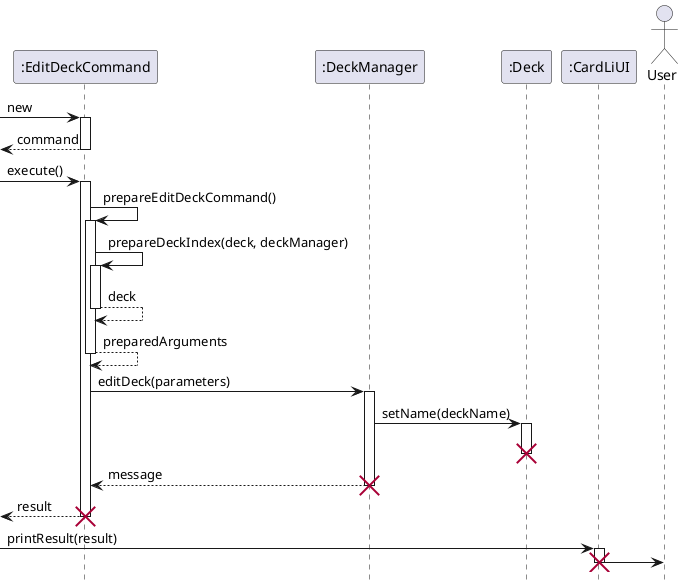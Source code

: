 @startuml

hide footbox

participant ":EditDeckCommand" as EditDeckCommand
participant ":DeckManager" as DeckManager
participant ":Deck" as Deck
participant ":CardLiUI" as CardLiUI
actor "User" as User

[-> EditDeckCommand : new
activate EditDeckCommand
[<-- EditDeckCommand : command
deactivate EditDeckCommand

[->EditDeckCommand : execute()
activate EditDeckCommand

EditDeckCommand -> EditDeckCommand : prepareEditDeckCommand()
activate EditDeckCommand

EditDeckCommand -> EditDeckCommand: prepareDeckIndex(deck, deckManager)
activate EditDeckCommand

EditDeckCommand --> EditDeckCommand: deck
deactivate EditDeckCommand

EditDeckCommand --> EditDeckCommand: preparedArguments
deactivate EditDeckCommand

EditDeckCommand -> DeckManager: editDeck(parameters)
activate DeckManager

DeckManager -> Deck: setName(deckName)
activate Deck
deactivate Deck

destroy Deck

DeckManager --> EditDeckCommand: message
deactivate DeckManager

destroy DeckManager

[<-- EditDeckCommand: result
deactivate EditDeckCommand
destroy EditDeckCommand

[-> CardLiUI: printResult(result)
activate CardLiUI

CardLiUI -> User

deactivate CardLiUI
destroy CardLiUI

@enduml
